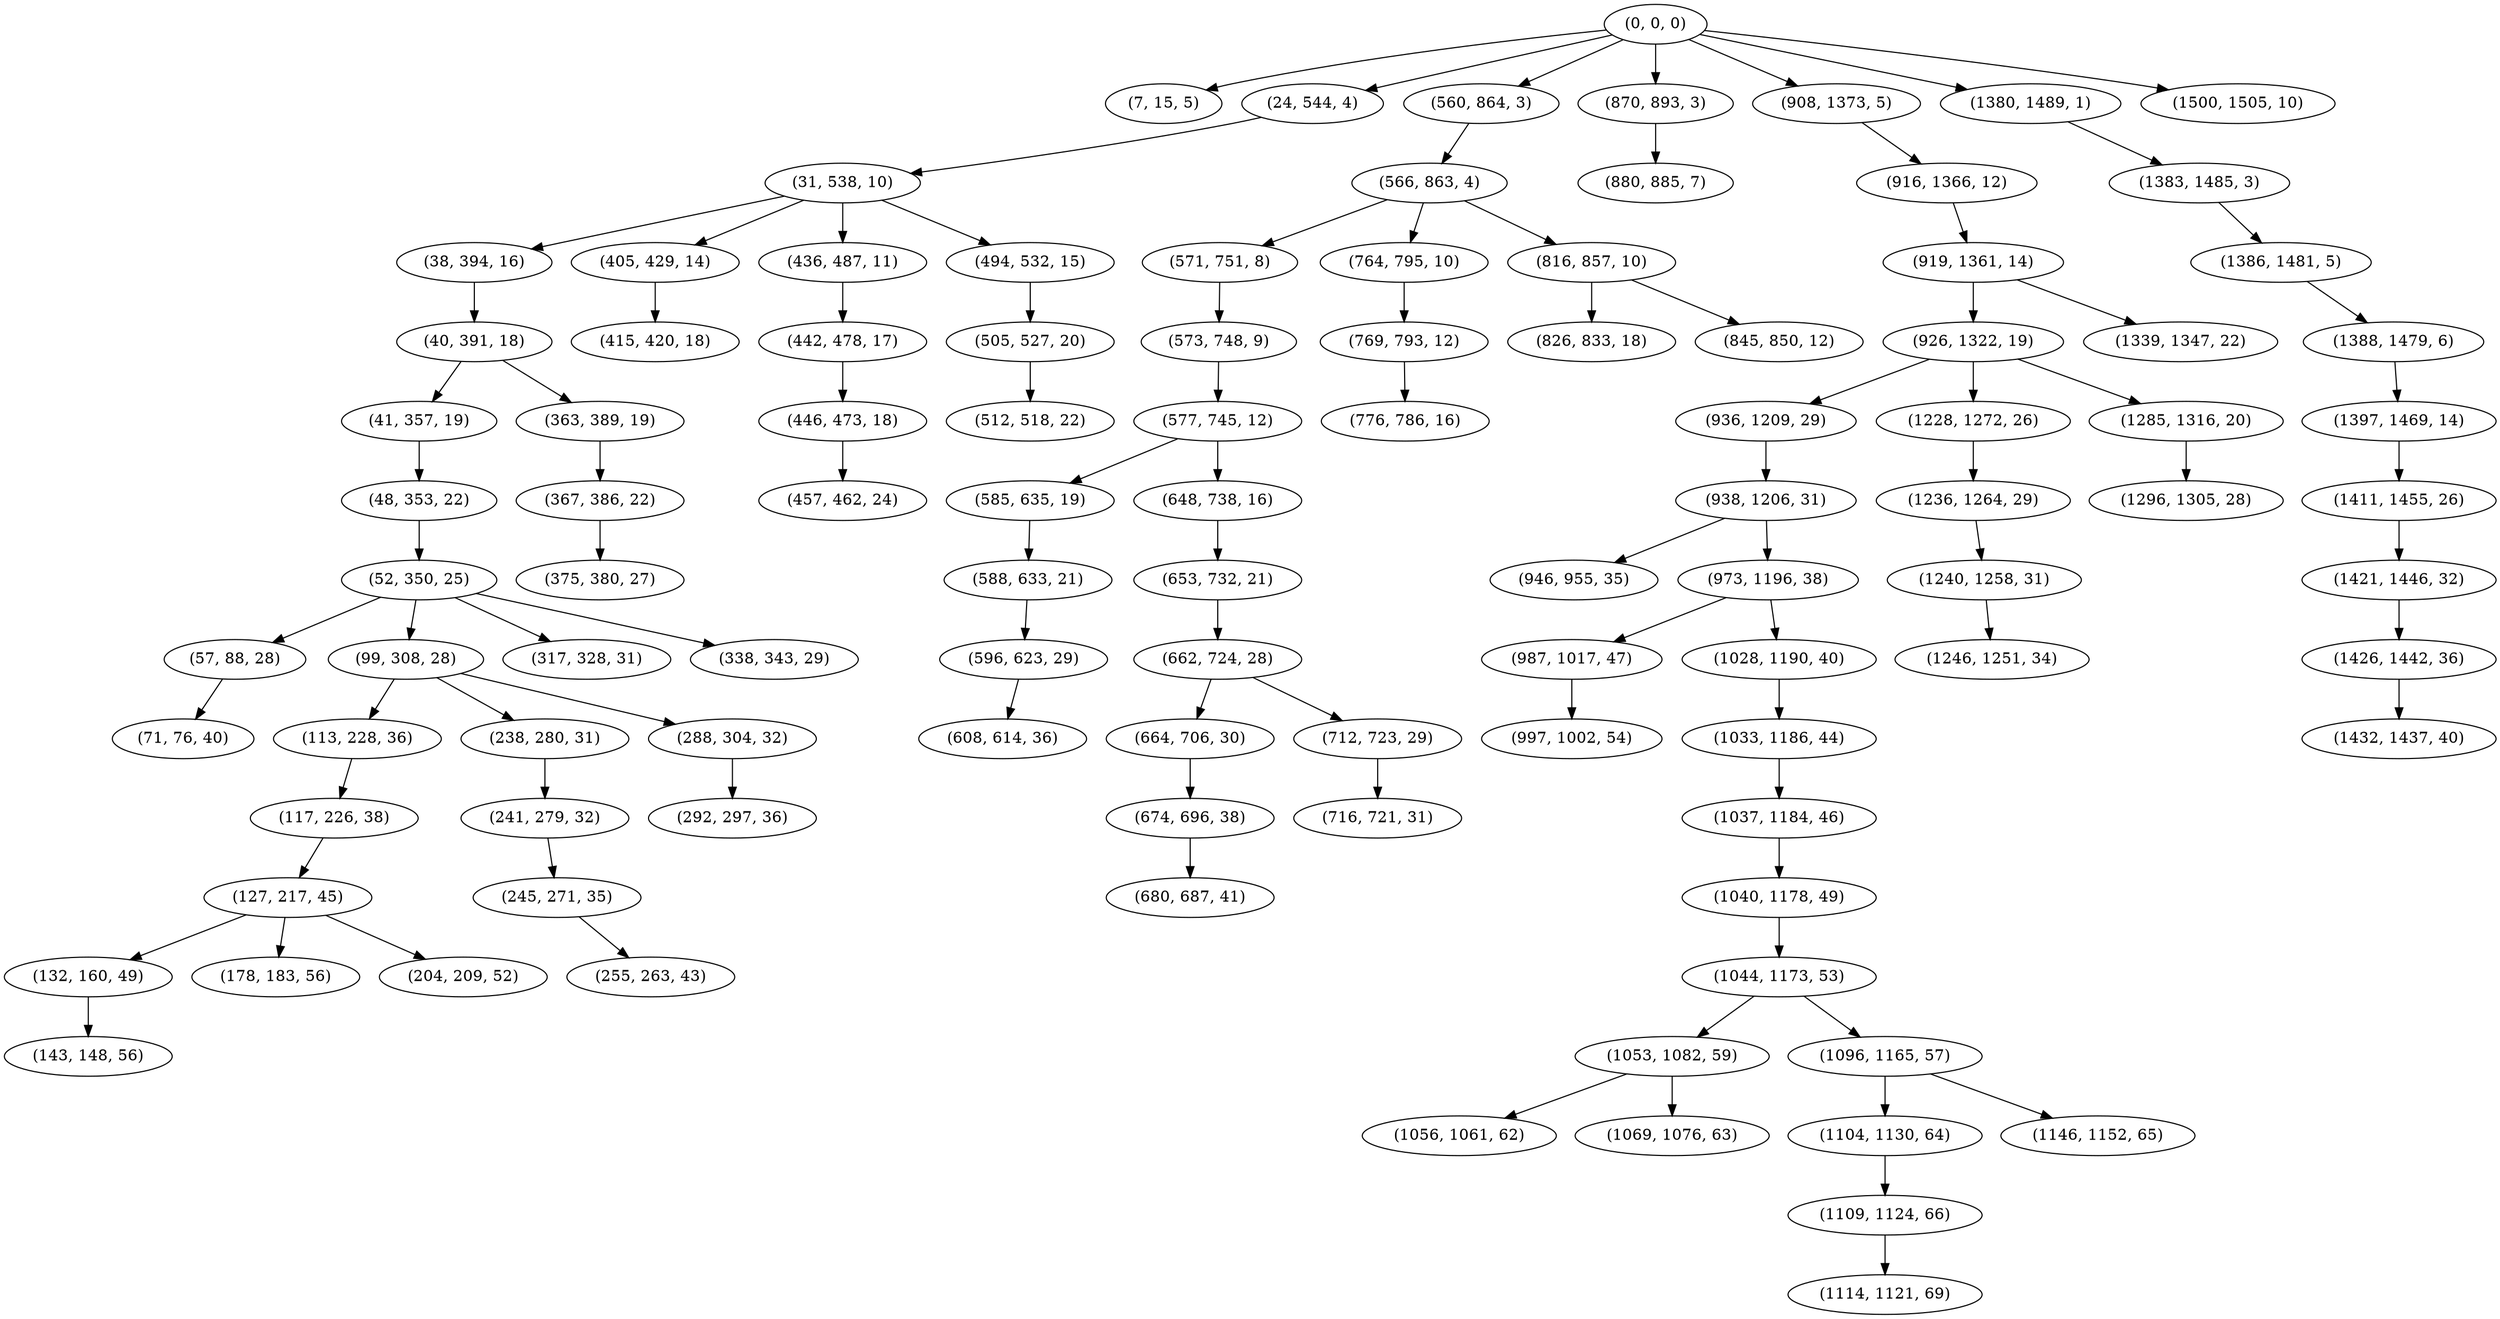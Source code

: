 digraph tree {
    "(0, 0, 0)";
    "(7, 15, 5)";
    "(24, 544, 4)";
    "(31, 538, 10)";
    "(38, 394, 16)";
    "(40, 391, 18)";
    "(41, 357, 19)";
    "(48, 353, 22)";
    "(52, 350, 25)";
    "(57, 88, 28)";
    "(71, 76, 40)";
    "(99, 308, 28)";
    "(113, 228, 36)";
    "(117, 226, 38)";
    "(127, 217, 45)";
    "(132, 160, 49)";
    "(143, 148, 56)";
    "(178, 183, 56)";
    "(204, 209, 52)";
    "(238, 280, 31)";
    "(241, 279, 32)";
    "(245, 271, 35)";
    "(255, 263, 43)";
    "(288, 304, 32)";
    "(292, 297, 36)";
    "(317, 328, 31)";
    "(338, 343, 29)";
    "(363, 389, 19)";
    "(367, 386, 22)";
    "(375, 380, 27)";
    "(405, 429, 14)";
    "(415, 420, 18)";
    "(436, 487, 11)";
    "(442, 478, 17)";
    "(446, 473, 18)";
    "(457, 462, 24)";
    "(494, 532, 15)";
    "(505, 527, 20)";
    "(512, 518, 22)";
    "(560, 864, 3)";
    "(566, 863, 4)";
    "(571, 751, 8)";
    "(573, 748, 9)";
    "(577, 745, 12)";
    "(585, 635, 19)";
    "(588, 633, 21)";
    "(596, 623, 29)";
    "(608, 614, 36)";
    "(648, 738, 16)";
    "(653, 732, 21)";
    "(662, 724, 28)";
    "(664, 706, 30)";
    "(674, 696, 38)";
    "(680, 687, 41)";
    "(712, 723, 29)";
    "(716, 721, 31)";
    "(764, 795, 10)";
    "(769, 793, 12)";
    "(776, 786, 16)";
    "(816, 857, 10)";
    "(826, 833, 18)";
    "(845, 850, 12)";
    "(870, 893, 3)";
    "(880, 885, 7)";
    "(908, 1373, 5)";
    "(916, 1366, 12)";
    "(919, 1361, 14)";
    "(926, 1322, 19)";
    "(936, 1209, 29)";
    "(938, 1206, 31)";
    "(946, 955, 35)";
    "(973, 1196, 38)";
    "(987, 1017, 47)";
    "(997, 1002, 54)";
    "(1028, 1190, 40)";
    "(1033, 1186, 44)";
    "(1037, 1184, 46)";
    "(1040, 1178, 49)";
    "(1044, 1173, 53)";
    "(1053, 1082, 59)";
    "(1056, 1061, 62)";
    "(1069, 1076, 63)";
    "(1096, 1165, 57)";
    "(1104, 1130, 64)";
    "(1109, 1124, 66)";
    "(1114, 1121, 69)";
    "(1146, 1152, 65)";
    "(1228, 1272, 26)";
    "(1236, 1264, 29)";
    "(1240, 1258, 31)";
    "(1246, 1251, 34)";
    "(1285, 1316, 20)";
    "(1296, 1305, 28)";
    "(1339, 1347, 22)";
    "(1380, 1489, 1)";
    "(1383, 1485, 3)";
    "(1386, 1481, 5)";
    "(1388, 1479, 6)";
    "(1397, 1469, 14)";
    "(1411, 1455, 26)";
    "(1421, 1446, 32)";
    "(1426, 1442, 36)";
    "(1432, 1437, 40)";
    "(1500, 1505, 10)";
    "(0, 0, 0)" -> "(7, 15, 5)";
    "(0, 0, 0)" -> "(24, 544, 4)";
    "(0, 0, 0)" -> "(560, 864, 3)";
    "(0, 0, 0)" -> "(870, 893, 3)";
    "(0, 0, 0)" -> "(908, 1373, 5)";
    "(0, 0, 0)" -> "(1380, 1489, 1)";
    "(0, 0, 0)" -> "(1500, 1505, 10)";
    "(24, 544, 4)" -> "(31, 538, 10)";
    "(31, 538, 10)" -> "(38, 394, 16)";
    "(31, 538, 10)" -> "(405, 429, 14)";
    "(31, 538, 10)" -> "(436, 487, 11)";
    "(31, 538, 10)" -> "(494, 532, 15)";
    "(38, 394, 16)" -> "(40, 391, 18)";
    "(40, 391, 18)" -> "(41, 357, 19)";
    "(40, 391, 18)" -> "(363, 389, 19)";
    "(41, 357, 19)" -> "(48, 353, 22)";
    "(48, 353, 22)" -> "(52, 350, 25)";
    "(52, 350, 25)" -> "(57, 88, 28)";
    "(52, 350, 25)" -> "(99, 308, 28)";
    "(52, 350, 25)" -> "(317, 328, 31)";
    "(52, 350, 25)" -> "(338, 343, 29)";
    "(57, 88, 28)" -> "(71, 76, 40)";
    "(99, 308, 28)" -> "(113, 228, 36)";
    "(99, 308, 28)" -> "(238, 280, 31)";
    "(99, 308, 28)" -> "(288, 304, 32)";
    "(113, 228, 36)" -> "(117, 226, 38)";
    "(117, 226, 38)" -> "(127, 217, 45)";
    "(127, 217, 45)" -> "(132, 160, 49)";
    "(127, 217, 45)" -> "(178, 183, 56)";
    "(127, 217, 45)" -> "(204, 209, 52)";
    "(132, 160, 49)" -> "(143, 148, 56)";
    "(238, 280, 31)" -> "(241, 279, 32)";
    "(241, 279, 32)" -> "(245, 271, 35)";
    "(245, 271, 35)" -> "(255, 263, 43)";
    "(288, 304, 32)" -> "(292, 297, 36)";
    "(363, 389, 19)" -> "(367, 386, 22)";
    "(367, 386, 22)" -> "(375, 380, 27)";
    "(405, 429, 14)" -> "(415, 420, 18)";
    "(436, 487, 11)" -> "(442, 478, 17)";
    "(442, 478, 17)" -> "(446, 473, 18)";
    "(446, 473, 18)" -> "(457, 462, 24)";
    "(494, 532, 15)" -> "(505, 527, 20)";
    "(505, 527, 20)" -> "(512, 518, 22)";
    "(560, 864, 3)" -> "(566, 863, 4)";
    "(566, 863, 4)" -> "(571, 751, 8)";
    "(566, 863, 4)" -> "(764, 795, 10)";
    "(566, 863, 4)" -> "(816, 857, 10)";
    "(571, 751, 8)" -> "(573, 748, 9)";
    "(573, 748, 9)" -> "(577, 745, 12)";
    "(577, 745, 12)" -> "(585, 635, 19)";
    "(577, 745, 12)" -> "(648, 738, 16)";
    "(585, 635, 19)" -> "(588, 633, 21)";
    "(588, 633, 21)" -> "(596, 623, 29)";
    "(596, 623, 29)" -> "(608, 614, 36)";
    "(648, 738, 16)" -> "(653, 732, 21)";
    "(653, 732, 21)" -> "(662, 724, 28)";
    "(662, 724, 28)" -> "(664, 706, 30)";
    "(662, 724, 28)" -> "(712, 723, 29)";
    "(664, 706, 30)" -> "(674, 696, 38)";
    "(674, 696, 38)" -> "(680, 687, 41)";
    "(712, 723, 29)" -> "(716, 721, 31)";
    "(764, 795, 10)" -> "(769, 793, 12)";
    "(769, 793, 12)" -> "(776, 786, 16)";
    "(816, 857, 10)" -> "(826, 833, 18)";
    "(816, 857, 10)" -> "(845, 850, 12)";
    "(870, 893, 3)" -> "(880, 885, 7)";
    "(908, 1373, 5)" -> "(916, 1366, 12)";
    "(916, 1366, 12)" -> "(919, 1361, 14)";
    "(919, 1361, 14)" -> "(926, 1322, 19)";
    "(919, 1361, 14)" -> "(1339, 1347, 22)";
    "(926, 1322, 19)" -> "(936, 1209, 29)";
    "(926, 1322, 19)" -> "(1228, 1272, 26)";
    "(926, 1322, 19)" -> "(1285, 1316, 20)";
    "(936, 1209, 29)" -> "(938, 1206, 31)";
    "(938, 1206, 31)" -> "(946, 955, 35)";
    "(938, 1206, 31)" -> "(973, 1196, 38)";
    "(973, 1196, 38)" -> "(987, 1017, 47)";
    "(973, 1196, 38)" -> "(1028, 1190, 40)";
    "(987, 1017, 47)" -> "(997, 1002, 54)";
    "(1028, 1190, 40)" -> "(1033, 1186, 44)";
    "(1033, 1186, 44)" -> "(1037, 1184, 46)";
    "(1037, 1184, 46)" -> "(1040, 1178, 49)";
    "(1040, 1178, 49)" -> "(1044, 1173, 53)";
    "(1044, 1173, 53)" -> "(1053, 1082, 59)";
    "(1044, 1173, 53)" -> "(1096, 1165, 57)";
    "(1053, 1082, 59)" -> "(1056, 1061, 62)";
    "(1053, 1082, 59)" -> "(1069, 1076, 63)";
    "(1096, 1165, 57)" -> "(1104, 1130, 64)";
    "(1096, 1165, 57)" -> "(1146, 1152, 65)";
    "(1104, 1130, 64)" -> "(1109, 1124, 66)";
    "(1109, 1124, 66)" -> "(1114, 1121, 69)";
    "(1228, 1272, 26)" -> "(1236, 1264, 29)";
    "(1236, 1264, 29)" -> "(1240, 1258, 31)";
    "(1240, 1258, 31)" -> "(1246, 1251, 34)";
    "(1285, 1316, 20)" -> "(1296, 1305, 28)";
    "(1380, 1489, 1)" -> "(1383, 1485, 3)";
    "(1383, 1485, 3)" -> "(1386, 1481, 5)";
    "(1386, 1481, 5)" -> "(1388, 1479, 6)";
    "(1388, 1479, 6)" -> "(1397, 1469, 14)";
    "(1397, 1469, 14)" -> "(1411, 1455, 26)";
    "(1411, 1455, 26)" -> "(1421, 1446, 32)";
    "(1421, 1446, 32)" -> "(1426, 1442, 36)";
    "(1426, 1442, 36)" -> "(1432, 1437, 40)";
}
